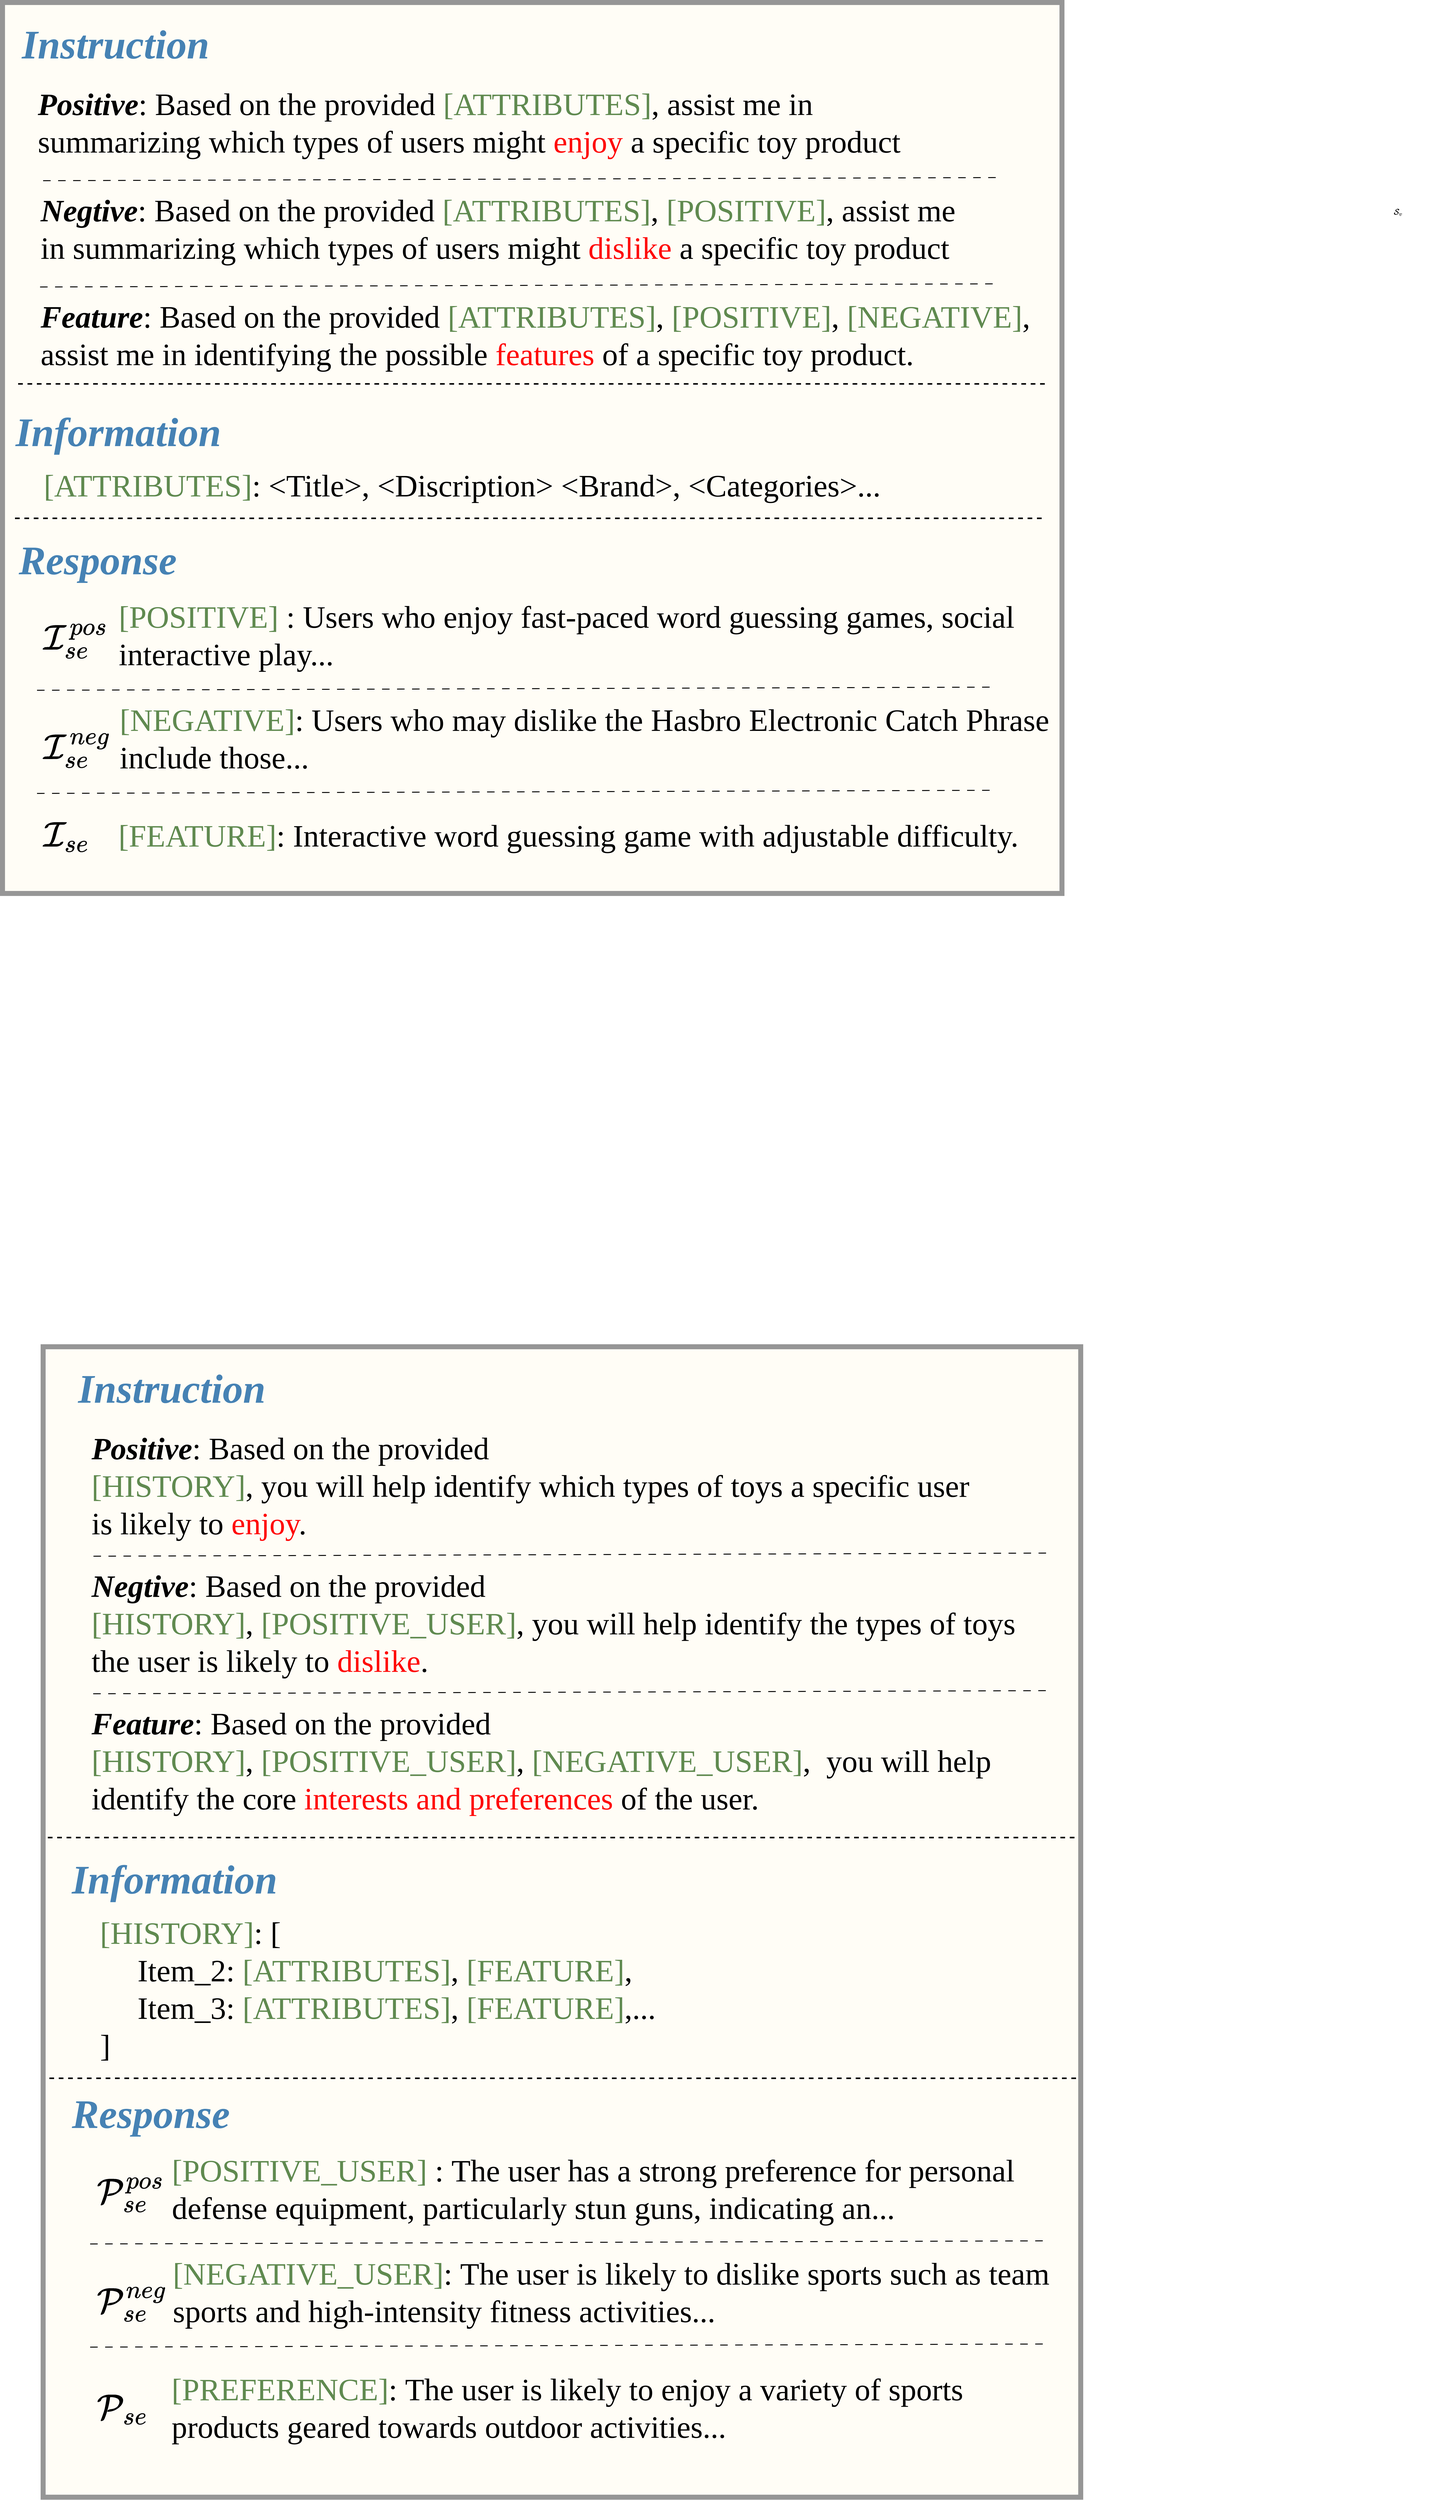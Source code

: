 <mxfile version="27.0.8">
  <diagram name="第 1 页" id="fkqNxUABCfVv3Co3ChzE">
    <mxGraphModel dx="8862" dy="6794" grid="1" gridSize="10" guides="1" tooltips="1" connect="1" arrows="1" fold="1" page="1" pageScale="1" pageWidth="827" pageHeight="1169" math="1" shadow="0">
      <root>
        <mxCell id="0" />
        <mxCell id="1" parent="0" />
        <mxCell id="7nGSpBxhCRrjDGXLMfjQ-1" value="&lt;div style=&quot;forced-color-adjust: none;&quot;&gt;&lt;br&gt;&lt;/div&gt;" style="rounded=0;whiteSpace=wrap;html=1;fillColor=#FFFDF6;strokeColor=#969696;align=left;fontSize=80;strokeWidth=16;" parent="1" vertex="1">
          <mxGeometry x="-4200" y="-480" width="3390" height="2850" as="geometry" />
        </mxCell>
        <mxCell id="7nGSpBxhCRrjDGXLMfjQ-4" value="&lt;p style=&quot;language:zh-CN;margin-top:0pt;margin-bottom:0pt;margin-left:0in;&lt;br/&gt;text-align:left;direction:ltr;unicode-bidi:embed;mso-line-break-override:none;&lt;br/&gt;word-break:normal;punctuation-wrap:hanging&quot;&gt;&lt;span style=&quot;color: steelblue; font-weight: bold; font-style: italic;&quot;&gt;Instruction&lt;/span&gt;&lt;/p&gt;" style="text;whiteSpace=wrap;html=1;fontSize=130;fontFamily=Times New Roman;" parent="1" vertex="1">
          <mxGeometry x="-4140" y="-430" width="650" height="150" as="geometry" />
        </mxCell>
        <mxCell id="7nGSpBxhCRrjDGXLMfjQ-8" value="&lt;p style=&quot;language:zh-CN;margin-top:0pt;margin-bottom:0pt;margin-left:0in;&lt;br/&gt;text-align:left;direction:ltr;unicode-bidi:embed;mso-line-break-override:none;&lt;br/&gt;word-break:normal;punctuation-wrap:hanging&quot;&gt;$$\mathcal{S_v}$$&lt;/p&gt;" style="text;whiteSpace=wrap;html=1;fontSize=22;" parent="1" vertex="1">
          <mxGeometry x="250" y="150" width="110" height="40" as="geometry" />
        </mxCell>
        <mxCell id="6pL756XeNf9yhzUzsJCO-4" value="&lt;div&gt;&lt;b&gt;&lt;i&gt;Positive&lt;/i&gt;&lt;/b&gt;: Based on the provided&lt;font&gt;&lt;font style=&quot;color: rgb(68, 99, 59);&quot;&gt;&amp;nbsp;&lt;/font&gt;&lt;/font&gt;&lt;span style=&quot;color: rgb(96, 138, 80);&quot;&gt;[ATTRIBUTES]&lt;/span&gt;&lt;span style=&quot;background-color: transparent; color: light-dark(rgb(0, 0, 0), rgb(255, 255, 255));&quot;&gt;,&amp;nbsp;&lt;/span&gt;&lt;span style=&quot;background-color: transparent;&quot;&gt;assist me in summarizing which types of users might &lt;font style=&quot;color: rgb(255, 9, 9);&quot;&gt;enjoy&lt;/font&gt; a specific toy product&lt;/span&gt;&lt;/div&gt;&lt;div&gt;&lt;span style=&quot;background-color: transparent; color: light-dark(rgb(0, 0, 0), rgb(255, 255, 255));&quot;&gt;&lt;br&gt;&lt;/span&gt;&lt;/div&gt;&lt;div&gt;&lt;br style=&quot;font-family: Helvetica;&quot;&gt;&lt;/div&gt;" style="text;whiteSpace=wrap;html=1;fontSize=100;fontFamily=Times New Roman;" parent="1" vertex="1">
          <mxGeometry x="-4089.5" y="-220" width="2899.5" height="390" as="geometry" />
        </mxCell>
        <mxCell id="6pL756XeNf9yhzUzsJCO-6" value="&lt;font style=&quot;color: rgb(96, 138, 80);&quot;&gt;[POSITIVE] &lt;/font&gt;&lt;font&gt;:&amp;nbsp;&lt;/font&gt;&lt;span style=&quot;background-color: transparent; color: light-dark(rgb(0, 0, 0), rgb(255, 255, 255));&quot;&gt;Users who enjoy fast-paced word guessing games, social interactive play...&lt;/span&gt;&lt;div&gt;&lt;br&gt;&lt;/div&gt;" style="text;whiteSpace=wrap;html=1;fontSize=100;fontFamily=Times New Roman;" parent="1" vertex="1">
          <mxGeometry x="-3830" y="1420" width="2980" height="290" as="geometry" />
        </mxCell>
        <mxCell id="6pL756XeNf9yhzUzsJCO-9" value="&lt;font style=&quot;color: rgb(96, 138, 80);&quot;&gt;[NEGATIVE]&lt;/font&gt;&lt;font&gt;:&amp;nbsp;&lt;/font&gt;&lt;span style=&quot;background-color: transparent;&quot;&gt;Users who may dislike the Hasbro Electronic Catch Phrase include those...&lt;/span&gt;&lt;div&gt;&lt;br&gt;&lt;div&gt;&lt;br&gt;&lt;/div&gt;&lt;/div&gt;" style="text;whiteSpace=wrap;html=1;fontSize=100;fontFamily=Times New Roman;" parent="1" vertex="1">
          <mxGeometry x="-3827" y="1750" width="3000" height="290" as="geometry" />
        </mxCell>
        <mxCell id="6pL756XeNf9yhzUzsJCO-11" value="&lt;p style=&quot;language:zh-CN;margin-top:0pt;margin-bottom:0pt;margin-left:0in;&lt;br/&gt;text-align:left;direction:ltr;unicode-bidi:embed;mso-line-break-override:none;&lt;br/&gt;word-break:normal;punctuation-wrap:hanging&quot;&gt;&lt;font color=&quot;#4682b4&quot;&gt;&lt;b&gt;&lt;i&gt;Response&lt;/i&gt;&lt;/b&gt;&lt;/font&gt;&lt;/p&gt;" style="text;whiteSpace=wrap;html=1;fontSize=130;fontFamily=Times New Roman;" parent="1" vertex="1">
          <mxGeometry x="-4150" y="1220" width="540" height="150" as="geometry" />
        </mxCell>
        <mxCell id="6pL756XeNf9yhzUzsJCO-12" value="&lt;div&gt;&lt;font style=&quot;background-color: transparent; color: rgb(96, 138, 80);&quot;&gt;[FEATURE]&lt;/font&gt;&lt;span style=&quot;background-color: transparent; color: light-dark(rgb(0, 0, 0), rgb(255, 255, 255));&quot;&gt;:&amp;nbsp;&lt;/span&gt;Interactive word guessing game with adjustable difficulty.&lt;/div&gt;" style="text;whiteSpace=wrap;html=1;fontSize=100;fontFamily=Times New Roman;" parent="1" vertex="1">
          <mxGeometry x="-3830.87" y="2120" width="2894" height="181" as="geometry" />
        </mxCell>
        <mxCell id="6pL756XeNf9yhzUzsJCO-13" value="&lt;font style=&quot;color: rgb(96, 138, 80);&quot;&gt;[ATTRIBUTES]&lt;/font&gt;&lt;font&gt;: &amp;lt;Title&amp;gt;, &amp;lt;Discription&amp;gt; &amp;lt;Brand&amp;gt;, &amp;lt;Categories&amp;gt;...&lt;/font&gt;&lt;div&gt;&lt;br&gt;&lt;/div&gt;" style="text;whiteSpace=wrap;html=1;fontSize=100;fontFamily=Times New Roman;" parent="1" vertex="1">
          <mxGeometry x="-4070" y="1000" width="2900" height="160" as="geometry" />
        </mxCell>
        <mxCell id="6pL756XeNf9yhzUzsJCO-15" value="" style="endArrow=none;html=1;rounded=0;exitX=0;exitY=0.75;exitDx=0;exitDy=0;strokeWidth=3;dashed=1;dashPattern=8 8;" parent="1" edge="1">
          <mxGeometry width="50" height="50" relative="1" as="geometry">
            <mxPoint x="-4070" y="90" as="sourcePoint" />
            <mxPoint x="-1020" y="80" as="targetPoint" />
          </mxGeometry>
        </mxCell>
        <mxCell id="6pL756XeNf9yhzUzsJCO-18" value="&lt;p style=&quot;language:zh-CN;margin-top:0pt;margin-bottom:0pt;margin-left:0in;&lt;br/&gt;text-align:left;direction:ltr;unicode-bidi:embed;mso-line-break-override:none;&lt;br/&gt;word-break:normal;punctuation-wrap:hanging&quot;&gt;&lt;font color=&quot;#4682b4&quot;&gt;&lt;b&gt;&lt;i&gt;Information&lt;/i&gt;&lt;/b&gt;&lt;/font&gt;&lt;/p&gt;" style="text;whiteSpace=wrap;html=1;fontSize=130;fontFamily=Times New Roman;" parent="1" vertex="1">
          <mxGeometry x="-4160" y="810" width="747.5" height="150" as="geometry" />
        </mxCell>
        <mxCell id="6pL756XeNf9yhzUzsJCO-19" value="&lt;div&gt;&lt;b&gt;&lt;i&gt;Feature&lt;/i&gt;&lt;/b&gt;: Based on the provided&lt;font&gt;&lt;font style=&quot;color: rgb(68, 99, 59);&quot;&gt;&amp;nbsp;&lt;/font&gt;&lt;/font&gt;&lt;span style=&quot;color: rgb(96, 138, 80);&quot;&gt;[ATTRIBUTES]&lt;/span&gt;&lt;span style=&quot;background-color: transparent; color: light-dark(rgb(0, 0, 0), rgb(255, 255, 255));&quot;&gt;,&amp;nbsp;&lt;/span&gt;&lt;span style=&quot;color: rgb(96, 138, 80); background-color: transparent;&quot;&gt;[POSITIVE]&lt;/span&gt;&lt;span style=&quot;background-color: transparent; color: light-dark(rgb(0, 0, 0), rgb(255, 255, 255));&quot;&gt;,&lt;/span&gt;&lt;span style=&quot;background-color: transparent; color: light-dark(rgb(0, 0, 0), rgb(255, 255, 255));&quot;&gt;&amp;nbsp;&lt;/span&gt;&lt;span style=&quot;color: rgb(96, 138, 80); background-color: transparent;&quot;&gt;[NEGATIVE]&lt;/span&gt;&lt;span style=&quot;background-color: transparent; color: light-dark(rgb(0, 0, 0), rgb(255, 255, 255));&quot;&gt;,&amp;nbsp;&lt;/span&gt;&lt;/div&gt;&lt;div&gt;&lt;span style=&quot;background-color: transparent; color: light-dark(rgb(0, 0, 0), rgb(255, 255, 255));&quot;&gt;assist me in identifying the possible&amp;nbsp;&lt;/span&gt;&lt;font style=&quot;background-color: transparent; color: rgb(255, 9, 9);&quot;&gt;features&lt;/font&gt;&lt;span style=&quot;background-color: transparent; color: light-dark(rgb(0, 0, 0), rgb(255, 255, 255));&quot;&gt;&amp;nbsp;of a specific toy product.&lt;/span&gt;&lt;/div&gt;&lt;div&gt;&lt;br style=&quot;font-family: Helvetica;&quot;&gt;&lt;/div&gt;" style="text;whiteSpace=wrap;html=1;fontSize=100;fontFamily=Times New Roman;" parent="1" vertex="1">
          <mxGeometry x="-4079.75" y="460" width="3199.75" height="280" as="geometry" />
        </mxCell>
        <mxCell id="6pL756XeNf9yhzUzsJCO-20" value="&lt;div&gt;&lt;b&gt;&lt;i&gt;Negtive&lt;/i&gt;&lt;/b&gt;: Based on the provided&lt;font&gt;&lt;font style=&quot;color: rgb(68, 99, 59);&quot;&gt;&amp;nbsp;&lt;/font&gt;&lt;/font&gt;&lt;span style=&quot;color: rgb(96, 138, 80);&quot;&gt;[ATTRIBUTES]&lt;/span&gt;&lt;span style=&quot;background-color: transparent; color: light-dark(rgb(0, 0, 0), rgb(255, 255, 255));&quot;&gt;,&amp;nbsp;&lt;/span&gt;&lt;span style=&quot;color: rgb(96, 138, 80); background-color: transparent;&quot;&gt;[POSITIVE]&lt;/span&gt;&lt;span style=&quot;background-color: transparent; color: light-dark(rgb(0, 0, 0), rgb(255, 255, 255));&quot;&gt;,&amp;nbsp;&lt;/span&gt;&lt;span style=&quot;background-color: transparent; color: light-dark(rgb(0, 0, 0), rgb(255, 255, 255));&quot;&gt;assist me in summarizing&amp;nbsp;&lt;/span&gt;&lt;span style=&quot;background-color: transparent; color: light-dark(rgb(0, 0, 0), rgb(255, 255, 255));&quot;&gt;which types of users might &lt;/span&gt;&lt;span&gt;&lt;font style=&quot;color: light-dark(rgb(255, 9, 9), rgb(255, 255, 255));&quot;&gt;dislike&lt;/font&gt;&lt;/span&gt;&lt;span style=&quot;background-color: transparent; color: light-dark(rgb(0, 0, 0), rgb(255, 255, 255));&quot;&gt; a specific toy product&lt;/span&gt;&lt;/div&gt;&lt;div&gt;&lt;br&gt;&lt;/div&gt;&lt;div&gt;&lt;br style=&quot;font-family: Helvetica;&quot;&gt;&lt;/div&gt;" style="text;whiteSpace=wrap;html=1;fontSize=100;fontFamily=Times New Roman;" parent="1" vertex="1">
          <mxGeometry x="-4079.75" y="120" width="2969.75" height="280" as="geometry" />
        </mxCell>
        <mxCell id="6pL756XeNf9yhzUzsJCO-24" value="" style="endArrow=none;html=1;rounded=0;exitX=0;exitY=0.75;exitDx=0;exitDy=0;strokeWidth=3;dashed=1;dashPattern=8 8;" parent="1" edge="1">
          <mxGeometry width="50" height="50" relative="1" as="geometry">
            <mxPoint x="-4079.75" y="430" as="sourcePoint" />
            <mxPoint x="-1029.75" y="420" as="targetPoint" />
          </mxGeometry>
        </mxCell>
        <mxCell id="6pL756XeNf9yhzUzsJCO-25" value="" style="endArrow=none;html=1;rounded=0;exitX=0;exitY=0.75;exitDx=0;exitDy=0;strokeWidth=3;dashed=1;dashPattern=8 8;" parent="1" edge="1">
          <mxGeometry width="50" height="50" relative="1" as="geometry">
            <mxPoint x="-4089.5" y="1720" as="sourcePoint" />
            <mxPoint x="-1029.75" y="1710" as="targetPoint" />
          </mxGeometry>
        </mxCell>
        <mxCell id="6pL756XeNf9yhzUzsJCO-26" value="" style="endArrow=none;html=1;rounded=0;exitX=0;exitY=0.75;exitDx=0;exitDy=0;strokeWidth=3;dashed=1;dashPattern=8 8;" parent="1" edge="1">
          <mxGeometry width="50" height="50" relative="1" as="geometry">
            <mxPoint x="-4089.5" y="2050" as="sourcePoint" />
            <mxPoint x="-1029.75" y="2040" as="targetPoint" />
          </mxGeometry>
        </mxCell>
        <mxCell id="6pL756XeNf9yhzUzsJCO-28" value="" style="endArrow=none;html=1;rounded=0;exitX=0;exitY=0.75;exitDx=0;exitDy=0;strokeWidth=5;dashed=1;" parent="1" edge="1">
          <mxGeometry width="50" height="50" relative="1" as="geometry">
            <mxPoint x="-4160" y="1170" as="sourcePoint" />
            <mxPoint x="-870" y="1170" as="targetPoint" />
          </mxGeometry>
        </mxCell>
        <mxCell id="6pL756XeNf9yhzUzsJCO-30" value="" style="endArrow=none;html=1;rounded=0;exitX=0;exitY=0.75;exitDx=0;exitDy=0;strokeWidth=5;dashed=1;" parent="1" edge="1">
          <mxGeometry width="50" height="50" relative="1" as="geometry">
            <mxPoint x="-4150" y="740" as="sourcePoint" />
            <mxPoint x="-860" y="740" as="targetPoint" />
          </mxGeometry>
        </mxCell>
        <mxCell id="6pL756XeNf9yhzUzsJCO-49" value="&lt;span style=&quot;color: rgb(0, 0, 0); font-family: &amp;quot;Times New Roman&amp;quot;; font-style: normal; font-variant-ligatures: normal; font-variant-caps: normal; font-weight: 400; letter-spacing: normal; orphans: 2; text-align: left; text-indent: 0px; text-transform: none; widows: 2; word-spacing: 0px; -webkit-text-stroke-width: 0px; white-space: normal; background-color: rgb(236, 236, 236); text-decoration-thickness: initial; text-decoration-style: initial; text-decoration-color: initial; float: none; display: inline !important;&quot;&gt;&lt;font style=&quot;font-size: 110px;&quot;&gt;$$\mathcal{I}^{pos}_{se}$$&lt;/font&gt;&lt;/span&gt;" style="text;whiteSpace=wrap;html=1;" parent="1" vertex="1">
          <mxGeometry x="-4070" y="1370" width="280" height="320" as="geometry" />
        </mxCell>
        <mxCell id="6pL756XeNf9yhzUzsJCO-51" value="&lt;span style=&quot;color: rgb(0, 0, 0); font-family: &amp;quot;Times New Roman&amp;quot;; font-style: normal; font-variant-ligatures: normal; font-variant-caps: normal; font-weight: 400; letter-spacing: normal; orphans: 2; text-align: left; text-indent: 0px; text-transform: none; widows: 2; word-spacing: 0px; -webkit-text-stroke-width: 0px; white-space: normal; background-color: rgb(236, 236, 236); text-decoration-thickness: initial; text-decoration-style: initial; text-decoration-color: initial; float: none; display: inline !important;&quot;&gt;&lt;font style=&quot;font-size: 110px;&quot;&gt;$$\mathcal{I}^{neg}_{se}$$&lt;/font&gt;&lt;/span&gt;" style="text;whiteSpace=wrap;html=1;" parent="1" vertex="1">
          <mxGeometry x="-4070" y="1720" width="280" height="320" as="geometry" />
        </mxCell>
        <mxCell id="6pL756XeNf9yhzUzsJCO-52" value="&lt;span style=&quot;color: rgb(0, 0, 0); font-family: &amp;quot;Times New Roman&amp;quot;; font-style: normal; font-variant-ligatures: normal; font-variant-caps: normal; font-weight: 400; letter-spacing: normal; orphans: 2; text-align: left; text-indent: 0px; text-transform: none; widows: 2; word-spacing: 0px; -webkit-text-stroke-width: 0px; white-space: normal; background-color: rgb(236, 236, 236); text-decoration-thickness: initial; text-decoration-style: initial; text-decoration-color: initial; float: none; display: inline !important;&quot;&gt;&lt;font style=&quot;font-size: 110px;&quot;&gt;$$\mathcal{I}_{se}$$&lt;/font&gt;&lt;/span&gt;" style="text;whiteSpace=wrap;html=1;" parent="1" vertex="1">
          <mxGeometry x="-4070" y="2000" width="280" height="320" as="geometry" />
        </mxCell>
        <mxCell id="6pL756XeNf9yhzUzsJCO-53" value="&lt;div style=&quot;forced-color-adjust: none;&quot;&gt;&lt;br&gt;&lt;/div&gt;" style="rounded=0;whiteSpace=wrap;html=1;fillColor=#FFFDF6;strokeColor=#969696;align=left;fontSize=80;strokeWidth=16;" parent="1" vertex="1">
          <mxGeometry x="-4070" y="3820" width="3320" height="3680" as="geometry" />
        </mxCell>
        <mxCell id="6pL756XeNf9yhzUzsJCO-54" value="&lt;p style=&quot;language:zh-CN;margin-top:0pt;margin-bottom:0pt;margin-left:0in;&lt;br/&gt;text-align:left;direction:ltr;unicode-bidi:embed;mso-line-break-override:none;&lt;br/&gt;word-break:normal;punctuation-wrap:hanging&quot;&gt;&lt;span style=&quot;color: steelblue; font-weight: bold; font-style: italic;&quot;&gt;Instruction&lt;/span&gt;&lt;/p&gt;" style="text;whiteSpace=wrap;html=1;fontSize=130;fontFamily=Times New Roman;" parent="1" vertex="1">
          <mxGeometry x="-3960" y="3870" width="650" height="150" as="geometry" />
        </mxCell>
        <mxCell id="6pL756XeNf9yhzUzsJCO-56" value="&lt;font style=&quot;color: rgb(96, 138, 80);&quot;&gt;[POSITIVE_USER] &lt;/font&gt;&lt;font&gt;:&amp;nbsp;&lt;/font&gt;&lt;span style=&quot;background-color: transparent;&quot;&gt;The user has a strong preference for personal defense equipment, particularly stun guns, indicating an&lt;/span&gt;&lt;span style=&quot;background-color: transparent; color: light-dark(rgb(0, 0, 0), rgb(255, 255, 255));&quot;&gt;...&lt;/span&gt;&lt;div&gt;&lt;br&gt;&lt;/div&gt;" style="text;whiteSpace=wrap;html=1;fontSize=100;fontFamily=Times New Roman;" parent="1" vertex="1">
          <mxGeometry x="-3660" y="6390" width="2870" height="290" as="geometry" />
        </mxCell>
        <mxCell id="6pL756XeNf9yhzUzsJCO-57" value="&lt;font style=&quot;color: rgb(96, 138, 80);&quot;&gt;[NEGATIVE_USER]&lt;/font&gt;&lt;font&gt;:&amp;nbsp;&lt;/font&gt;&lt;span style=&quot;background-color: transparent;&quot;&gt;The user is likely to dislike sports such as team sports and high-intensity fitness activities&lt;/span&gt;..." style="text;whiteSpace=wrap;html=1;fontSize=100;fontFamily=Times New Roman;" parent="1" vertex="1">
          <mxGeometry x="-3657" y="6720" width="2857" height="290" as="geometry" />
        </mxCell>
        <mxCell id="6pL756XeNf9yhzUzsJCO-58" value="&lt;p style=&quot;language:zh-CN;margin-top:0pt;margin-bottom:0pt;margin-left:0in;&lt;br/&gt;text-align:left;direction:ltr;unicode-bidi:embed;mso-line-break-override:none;&lt;br/&gt;word-break:normal;punctuation-wrap:hanging&quot;&gt;&lt;font color=&quot;#4682b4&quot;&gt;&lt;b&gt;&lt;i&gt;Response&lt;/i&gt;&lt;/b&gt;&lt;/font&gt;&lt;/p&gt;" style="text;whiteSpace=wrap;html=1;fontSize=130;fontFamily=Times New Roman;" parent="1" vertex="1">
          <mxGeometry x="-3980" y="6190" width="540" height="150" as="geometry" />
        </mxCell>
        <mxCell id="6pL756XeNf9yhzUzsJCO-59" value="&lt;div&gt;&lt;font style=&quot;background-color: transparent; color: rgb(96, 138, 80);&quot;&gt;[PREFERENCE]&lt;/font&gt;&lt;span style=&quot;background-color: transparent; color: light-dark(rgb(0, 0, 0), rgb(255, 255, 255));&quot;&gt;:&amp;nbsp;&lt;/span&gt;&lt;span style=&quot;background-color: transparent;&quot;&gt;The user is likely to enjoy a variety of sports products geared towards outdoor activities...&lt;/span&gt;&lt;/div&gt;&lt;div&gt;&lt;span style=&quot;background-color: transparent; color: light-dark(rgb(0, 0, 0), rgb(255, 255, 255));&quot;&gt;&lt;br&gt;&lt;/span&gt;&lt;/div&gt;" style="text;whiteSpace=wrap;html=1;fontSize=100;fontFamily=Times New Roman;" parent="1" vertex="1">
          <mxGeometry x="-3660.87" y="7090" width="2894" height="280" as="geometry" />
        </mxCell>
        <mxCell id="6pL756XeNf9yhzUzsJCO-60" value="&lt;font style=&quot;color: rgb(96, 138, 80);&quot;&gt;[HISTORY]&lt;/font&gt;&lt;font&gt;: [&lt;/font&gt;&lt;blockquote style=&quot;margin: 0 0 0 40px; border: none; padding: 0px;&quot;&gt;&lt;blockquote style=&quot;margin: 0 0 0 40px; border: none; padding: 0px;&quot;&gt;&lt;blockquote style=&quot;margin: 0 0 0 40px; border: none; padding: 0px;&quot;&gt;&lt;div&gt;&lt;font&gt;Item_2: &lt;font style=&quot;color: rgb(96, 138, 80);&quot;&gt;[ATTRIBUTES]&lt;/font&gt;,&amp;nbsp;&lt;font style=&quot;color: rgb(96, 138, 80);&quot;&gt;[FEATURE]&lt;/font&gt;,&lt;/font&gt;&lt;/div&gt;&lt;/blockquote&gt;&lt;/blockquote&gt;&lt;blockquote style=&quot;margin: 0 0 0 40px; border: none; padding: 0px;&quot;&gt;&lt;blockquote style=&quot;margin: 0 0 0 40px; border: none; padding: 0px;&quot;&gt;&lt;div&gt;&lt;div&gt;Item_3:&amp;nbsp;&lt;span style=&quot;background-color: transparent;&quot;&gt;&lt;font style=&quot;color: light-dark(rgb(96, 138, 80), rgb(255, 255, 255));&quot;&gt;[ATTRIBUTES]&lt;/font&gt;&lt;/span&gt;&lt;span style=&quot;background-color: transparent; color: light-dark(rgb(0, 0, 0), rgb(255, 255, 255));&quot;&gt;,&amp;nbsp;&lt;/span&gt;&lt;span style=&quot;background-color: transparent;&quot;&gt;&lt;font style=&quot;color: light-dark(rgb(96, 138, 80), rgb(255, 255, 255));&quot;&gt;[FEATURE]&lt;/font&gt;&lt;font&gt;,...&lt;/font&gt;&lt;/span&gt;&lt;/div&gt;&lt;/div&gt;&lt;/blockquote&gt;&lt;/blockquote&gt;&lt;/blockquote&gt;&lt;div&gt;&lt;div&gt;&lt;div&gt;&lt;font&gt;]&lt;/font&gt;&lt;div&gt;&lt;br&gt;&lt;/div&gt;&lt;/div&gt;&lt;/div&gt;&lt;/div&gt;" style="text;whiteSpace=wrap;html=1;fontSize=100;fontFamily=Times New Roman;" parent="1" vertex="1">
          <mxGeometry x="-3890" y="5630" width="2900" height="520" as="geometry" />
        </mxCell>
        <mxCell id="6pL756XeNf9yhzUzsJCO-62" value="&lt;p style=&quot;language:zh-CN;margin-top:0pt;margin-bottom:0pt;margin-left:0in;&lt;br/&gt;text-align:left;direction:ltr;unicode-bidi:embed;mso-line-break-override:none;&lt;br/&gt;word-break:normal;punctuation-wrap:hanging&quot;&gt;&lt;font color=&quot;#4682b4&quot;&gt;&lt;b&gt;&lt;i&gt;Information&lt;/i&gt;&lt;/b&gt;&lt;/font&gt;&lt;/p&gt;" style="text;whiteSpace=wrap;html=1;fontSize=130;fontFamily=Times New Roman;" parent="1" vertex="1">
          <mxGeometry x="-3980" y="5440" width="747.5" height="150" as="geometry" />
        </mxCell>
        <mxCell id="6pL756XeNf9yhzUzsJCO-63" value="&lt;div&gt;&lt;b&gt;&lt;i&gt;Feature&lt;/i&gt;&lt;/b&gt;: Based on the provided&lt;font&gt;&lt;font style=&quot;color: rgb(68, 99, 59);&quot;&gt;&amp;nbsp;&lt;/font&gt;&lt;/font&gt;&lt;/div&gt;&lt;div&gt;&lt;span style=&quot;color: rgb(96, 138, 80);&quot;&gt;[HISTORY]&lt;/span&gt;&lt;span style=&quot;background-color: transparent; color: light-dark(rgb(0, 0, 0), rgb(255, 255, 255));&quot;&gt;,&amp;nbsp;&lt;/span&gt;&lt;span style=&quot;color: rgb(96, 138, 80); background-color: transparent;&quot;&gt;[POSITIVE_USER]&lt;/span&gt;&lt;span style=&quot;background-color: transparent; color: light-dark(rgb(0, 0, 0), rgb(255, 255, 255));&quot;&gt;,&lt;/span&gt;&lt;span style=&quot;background-color: transparent; color: light-dark(rgb(0, 0, 0), rgb(255, 255, 255));&quot;&gt;&amp;nbsp;&lt;/span&gt;&lt;span style=&quot;color: rgb(96, 138, 80); background-color: transparent;&quot;&gt;[NEGATIVE_USER]&lt;/span&gt;&lt;span style=&quot;background-color: transparent; color: light-dark(rgb(0, 0, 0), rgb(255, 255, 255));&quot;&gt;,&amp;nbsp;&amp;nbsp;&lt;/span&gt;&lt;span style=&quot;background-color: transparent; color: light-dark(rgb(0, 0, 0), rgb(255, 255, 255));&quot;&gt;you will help identify&lt;/span&gt;&lt;span style=&quot;background-color: transparent; color: light-dark(rgb(0, 0, 0), rgb(255, 255, 255));&quot;&gt;&amp;nbsp;&lt;/span&gt;&lt;span style=&quot;background-color: transparent; color: light-dark(rgb(0, 0, 0), rgb(255, 255, 255));&quot;&gt;the core &lt;/span&gt;&lt;span style=&quot;background-color: transparent;&quot;&gt;&lt;font style=&quot;color: light-dark(rgb(255, 9, 9), rgb(255, 255, 255));&quot;&gt;interests and preferences&lt;/font&gt;&lt;/span&gt;&lt;span style=&quot;background-color: transparent; color: light-dark(rgb(0, 0, 0), rgb(255, 255, 255));&quot;&gt; of the user&lt;/span&gt;&lt;span style=&quot;background-color: transparent; color: light-dark(rgb(0, 0, 0), rgb(255, 255, 255));&quot;&gt;.&lt;/span&gt;&lt;/div&gt;&lt;div&gt;&lt;br style=&quot;font-family: Helvetica;&quot;&gt;&lt;/div&gt;" style="text;whiteSpace=wrap;html=1;fontSize=100;fontFamily=Times New Roman;" parent="1" vertex="1">
          <mxGeometry x="-3916.62" y="4960" width="3106.62" height="380" as="geometry" />
        </mxCell>
        <mxCell id="6pL756XeNf9yhzUzsJCO-64" value="&lt;div&gt;&lt;b&gt;&lt;i&gt;Negtive&lt;/i&gt;&lt;/b&gt;:&amp;nbsp;&lt;span style=&quot;background-color: transparent; color: light-dark(rgb(0, 0, 0), rgb(255, 255, 255));&quot;&gt;Based on the provided&lt;/span&gt;&lt;span style=&quot;background-color: transparent; color: light-dark(rgb(0, 0, 0), rgb(255, 255, 255));&quot;&gt;&amp;nbsp;&lt;/span&gt;&lt;/div&gt;&lt;div&gt;&lt;font style=&quot;background-color: transparent; color: rgb(96, 138, 80);&quot;&gt;[HISTORY]&lt;/font&gt;&lt;span style=&quot;background-color: transparent; color: light-dark(rgb(0, 0, 0), rgb(255, 255, 255));&quot;&gt;, &lt;/span&gt;&lt;span style=&quot;background-color: transparent;&quot;&gt;&lt;font style=&quot;color: light-dark(rgb(96, 138, 80), rgb(255, 255, 255));&quot;&gt;[POSITIVE_USER]&lt;/font&gt;&lt;/span&gt;&lt;span style=&quot;background-color: transparent; color: light-dark(rgb(0, 0, 0), rgb(255, 255, 255));&quot;&gt;, you will help identify the types of toys the user is likely to &lt;/span&gt;&lt;span style=&quot;background-color: transparent;&quot;&gt;&lt;font style=&quot;color: light-dark(rgb(255, 9, 9), rgb(255, 255, 255));&quot;&gt;dislike&lt;/font&gt;&lt;/span&gt;&lt;span style=&quot;background-color: transparent; color: light-dark(rgb(0, 0, 0), rgb(255, 255, 255));&quot;&gt;.&lt;/span&gt;&lt;/div&gt;&lt;div&gt;&lt;span style=&quot;background-color: transparent; color: light-dark(rgb(0, 0, 0), rgb(255, 255, 255));&quot;&gt;&lt;br&gt;&lt;/span&gt;&lt;/div&gt;&lt;div&gt;&lt;br style=&quot;font-family: Helvetica;&quot;&gt;&lt;/div&gt;" style="text;whiteSpace=wrap;html=1;fontSize=100;fontFamily=Times New Roman;" parent="1" vertex="1">
          <mxGeometry x="-3916.62" y="4520" width="2969.75" height="280" as="geometry" />
        </mxCell>
        <mxCell id="6pL756XeNf9yhzUzsJCO-65" value="" style="endArrow=none;html=1;rounded=0;exitX=0;exitY=0.75;exitDx=0;exitDy=0;strokeWidth=3;dashed=1;dashPattern=8 8;" parent="1" edge="1">
          <mxGeometry width="50" height="50" relative="1" as="geometry">
            <mxPoint x="-3908.87" y="4490" as="sourcePoint" />
            <mxPoint x="-858.87" y="4480" as="targetPoint" />
          </mxGeometry>
        </mxCell>
        <mxCell id="6pL756XeNf9yhzUzsJCO-66" value="" style="endArrow=none;html=1;rounded=0;exitX=0;exitY=0.75;exitDx=0;exitDy=0;strokeWidth=3;dashed=1;dashPattern=8 8;" parent="1" edge="1">
          <mxGeometry width="50" height="50" relative="1" as="geometry">
            <mxPoint x="-3919.5" y="6690" as="sourcePoint" />
            <mxPoint x="-859.75" y="6680" as="targetPoint" />
          </mxGeometry>
        </mxCell>
        <mxCell id="6pL756XeNf9yhzUzsJCO-67" value="" style="endArrow=none;html=1;rounded=0;exitX=0;exitY=0.75;exitDx=0;exitDy=0;strokeWidth=3;dashed=1;dashPattern=8 8;" parent="1" edge="1">
          <mxGeometry width="50" height="50" relative="1" as="geometry">
            <mxPoint x="-3919.5" y="7020" as="sourcePoint" />
            <mxPoint x="-859.75" y="7010" as="targetPoint" />
          </mxGeometry>
        </mxCell>
        <mxCell id="6pL756XeNf9yhzUzsJCO-68" value="" style="endArrow=none;html=1;rounded=0;exitX=0;exitY=0.75;exitDx=0;exitDy=0;strokeWidth=5;dashed=1;" parent="1" edge="1">
          <mxGeometry width="50" height="50" relative="1" as="geometry">
            <mxPoint x="-4050" y="6160" as="sourcePoint" />
            <mxPoint x="-760" y="6160" as="targetPoint" />
          </mxGeometry>
        </mxCell>
        <mxCell id="6pL756XeNf9yhzUzsJCO-70" value="&lt;span style=&quot;color: rgb(0, 0, 0); font-family: &amp;quot;Times New Roman&amp;quot;; font-style: normal; font-variant-ligatures: normal; font-variant-caps: normal; font-weight: 400; letter-spacing: normal; orphans: 2; text-align: left; text-indent: 0px; text-transform: none; widows: 2; word-spacing: 0px; -webkit-text-stroke-width: 0px; white-space: normal; background-color: rgb(236, 236, 236); text-decoration-thickness: initial; text-decoration-style: initial; text-decoration-color: initial; float: none; display: inline !important;&quot;&gt;&lt;font style=&quot;font-size: 110px;&quot;&gt;$$\mathcal{P}^{pos}_{se}$$&lt;/font&gt;&lt;/span&gt;" style="text;whiteSpace=wrap;html=1;" parent="1" vertex="1">
          <mxGeometry x="-3900" y="6340" width="280" height="320" as="geometry" />
        </mxCell>
        <mxCell id="6pL756XeNf9yhzUzsJCO-71" value="&lt;span style=&quot;color: rgb(0, 0, 0); font-family: &amp;quot;Times New Roman&amp;quot;; font-style: normal; font-variant-ligatures: normal; font-variant-caps: normal; font-weight: 400; letter-spacing: normal; orphans: 2; text-align: left; text-indent: 0px; text-transform: none; widows: 2; word-spacing: 0px; -webkit-text-stroke-width: 0px; white-space: normal; background-color: rgb(236, 236, 236); text-decoration-thickness: initial; text-decoration-style: initial; text-decoration-color: initial; float: none; display: inline !important;&quot;&gt;&lt;font style=&quot;font-size: 110px;&quot;&gt;$$\mathcal{P}^{neg}_{se}$$&lt;/font&gt;&lt;/span&gt;" style="text;whiteSpace=wrap;html=1;" parent="1" vertex="1">
          <mxGeometry x="-3900" y="6690" width="280" height="320" as="geometry" />
        </mxCell>
        <mxCell id="6pL756XeNf9yhzUzsJCO-72" value="&lt;span style=&quot;color: rgb(0, 0, 0); font-family: &amp;quot;Times New Roman&amp;quot;; font-style: normal; font-variant-ligatures: normal; font-variant-caps: normal; font-weight: 400; letter-spacing: normal; orphans: 2; text-align: left; text-indent: 0px; text-transform: none; widows: 2; word-spacing: 0px; -webkit-text-stroke-width: 0px; white-space: normal; background-color: rgb(236, 236, 236); text-decoration-thickness: initial; text-decoration-style: initial; text-decoration-color: initial; float: none; display: inline !important;&quot;&gt;&lt;font style=&quot;font-size: 110px;&quot;&gt;$$\mathcal{P}_{se}$$&lt;/font&gt;&lt;/span&gt;" style="text;whiteSpace=wrap;html=1;" parent="1" vertex="1">
          <mxGeometry x="-3900" y="7030" width="280" height="320" as="geometry" />
        </mxCell>
        <mxCell id="6pL756XeNf9yhzUzsJCO-33" value="&lt;div&gt;&lt;b&gt;&lt;i&gt;Positive&lt;/i&gt;&lt;/b&gt;:&amp;nbsp;&lt;span style=&quot;background-color: transparent;&quot;&gt;Based on the provided&amp;nbsp;&lt;/span&gt;&lt;/div&gt;&lt;div&gt;&lt;span style=&quot;background-color: transparent;&quot;&gt;&lt;font style=&quot;color: rgb(96, 138, 80);&quot;&gt;[HISTORY]&lt;/font&gt;, you will help identify&amp;nbsp;&lt;/span&gt;&lt;span style=&quot;background-color: transparent;&quot;&gt;which types of toys a specific user is likely to &lt;font style=&quot;color: rgb(255, 9, 9);&quot;&gt;enjoy&lt;/font&gt;.&lt;/span&gt;&lt;/div&gt;&lt;div&gt;&lt;span style=&quot;background-color: transparent; color: light-dark(rgb(0, 0, 0), rgb(255, 255, 255));&quot;&gt;&lt;br&gt;&lt;/span&gt;&lt;/div&gt;&lt;div&gt;&lt;span style=&quot;background-color: transparent; color: light-dark(rgb(0, 0, 0), rgb(255, 255, 255));&quot;&gt;&lt;br&gt;&lt;/span&gt;&lt;/div&gt;&lt;div&gt;&lt;br style=&quot;font-family: Helvetica;&quot;&gt;&lt;/div&gt;" style="text;whiteSpace=wrap;html=1;fontSize=100;fontFamily=Times New Roman;" parent="1" vertex="1">
          <mxGeometry x="-3916.62" y="4080" width="2899.5" height="400" as="geometry" />
        </mxCell>
        <mxCell id="Go5VhC94uLUaj2Lv5K-G-1" value="" style="endArrow=none;html=1;rounded=0;exitX=0;exitY=0.75;exitDx=0;exitDy=0;strokeWidth=3;dashed=1;dashPattern=8 8;" parent="1" edge="1">
          <mxGeometry width="50" height="50" relative="1" as="geometry">
            <mxPoint x="-3909.75" y="4930" as="sourcePoint" />
            <mxPoint x="-850" y="4920" as="targetPoint" />
          </mxGeometry>
        </mxCell>
        <mxCell id="Go5VhC94uLUaj2Lv5K-G-2" value="" style="endArrow=none;html=1;rounded=0;exitX=0;exitY=0.75;exitDx=0;exitDy=0;strokeWidth=5;dashed=1;" parent="1" edge="1">
          <mxGeometry width="50" height="50" relative="1" as="geometry">
            <mxPoint x="-4055" y="5390" as="sourcePoint" />
            <mxPoint x="-765" y="5390" as="targetPoint" />
          </mxGeometry>
        </mxCell>
      </root>
    </mxGraphModel>
  </diagram>
</mxfile>
